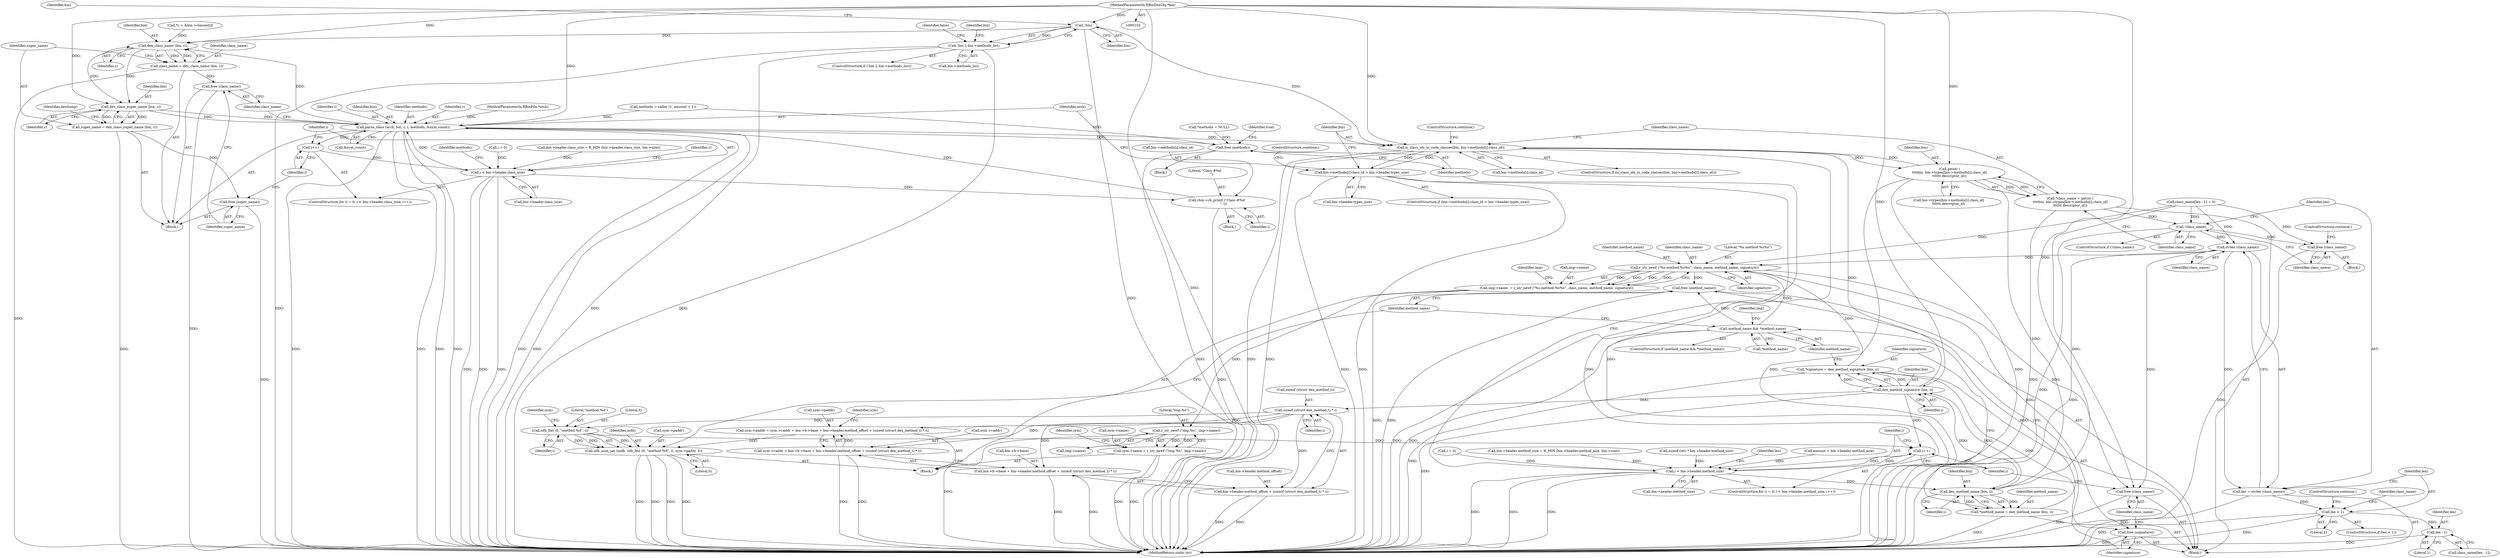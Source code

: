 digraph "0_radare2_ead645853a63bf83d8386702cad0cf23b31d7eeb@pointer" {
"1000123" [label="(Call,!bin)"];
"1000104" [label="(MethodParameterIn,RBinDexObj *bin)"];
"1000122" [label="(Call,!bin || bin->methods_list)"];
"1000346" [label="(Call,dex_class_name (bin, c))"];
"1000344" [label="(Call,class_name = dex_class_name (bin, c))"];
"1000368" [label="(Call,free (class_name))"];
"1000351" [label="(Call,dex_class_super_name (bin, c))"];
"1000349" [label="(Call,super_name = dex_class_super_name (bin, c))"];
"1000370" [label="(Call,free (super_name))"];
"1000360" [label="(Call,parse_class (arch, bin, c, i, methods, &sym_count))"];
"1000330" [label="(Call,i++)"];
"1000323" [label="(Call,i < bin->header.class_size)"];
"1000357" [label="(Call,rbin->cb_printf (\"Class #%d            -\n\", i))"];
"1000428" [label="(Call,is_class_idx_in_code_classes(bin, bin->methods[i].class_id))"];
"1000412" [label="(Call,bin->methods[i].class_id > bin->header.types_size)"];
"1000442" [label="(Call,getstr (\n\t\t\t\tbin, bin->types[bin->methods[i].class_id]\n\t\t\t\t\t\t.descriptor_id))"];
"1000440" [label="(Call,*class_name = getstr (\n\t\t\t\tbin, bin->types[bin->methods[i].class_id]\n\t\t\t\t\t\t.descriptor_id))"];
"1000458" [label="(Call,!class_name)"];
"1000461" [label="(Call,free (class_name))"];
"1000466" [label="(Call,strlen (class_name))"];
"1000464" [label="(Call,len = strlen (class_name))"];
"1000469" [label="(Call,len < 1)"];
"1000477" [label="(Call,len - 1)"];
"1000508" [label="(Call,r_str_newf (\"%s.method.%s%s\", class_name, method_name, signature))"];
"1000504" [label="(Call,imp->name  = r_str_newf (\"%s.method.%s%s\", class_name, method_name, signature))"];
"1000545" [label="(Call,r_str_newf (\"imp.%s\", imp->name))"];
"1000541" [label="(Call,sym->name = r_str_newf (\"imp.%s\", imp->name))"];
"1000607" [label="(Call,free (method_name))"];
"1000609" [label="(Call,free (signature))"];
"1000611" [label="(Call,free (class_name))"];
"1000484" [label="(Call,dex_method_name (bin, i))"];
"1000482" [label="(Call,*method_name = dex_method_name (bin, i))"];
"1000494" [label="(Call,method_name && *method_name)"];
"1000490" [label="(Call,dex_method_signature (bin, i))"];
"1000398" [label="(Call,i++)"];
"1000391" [label="(Call,i < bin->header.method_size)"];
"1000488" [label="(Call,*signature = dex_method_signature (bin, i))"];
"1000582" [label="(Call,sizeof (struct dex_method_t) * i)"];
"1000562" [label="(Call,sym->paddr = sym->vaddr = bin->b->base + bin->header.method_offset + (sizeof (struct dex_method_t) * i))"];
"1000597" [label="(Call,sdb_num_set (mdb, sdb_fmt (0, \"method.%d\", i), sym->paddr, 0))"];
"1000566" [label="(Call,sym->vaddr = bin->b->base + bin->header.method_offset + (sizeof (struct dex_method_t) * i))"];
"1000570" [label="(Call,bin->b->base + bin->header.method_offset + (sizeof (struct dex_method_t) * i))"];
"1000576" [label="(Call,bin->header.method_offset + (sizeof (struct dex_method_t) * i))"];
"1000599" [label="(Call,sdb_fmt (0, \"method.%d\", i))"];
"1000613" [label="(Call,free (methods))"];
"1000440" [label="(Call,*class_name = getstr (\n\t\t\t\tbin, bin->types[bin->methods[i].class_id]\n\t\t\t\t\t\t.descriptor_id))"];
"1000429" [label="(Identifier,bin)"];
"1000412" [label="(Call,bin->methods[i].class_id > bin->header.types_size)"];
"1000471" [label="(Literal,1)"];
"1000347" [label="(Identifier,bin)"];
"1000349" [label="(Call,super_name = dex_class_super_name (bin, c))"];
"1000323" [label="(Call,i < bin->header.class_size)"];
"1000124" [label="(Identifier,bin)"];
"1000413" [label="(Call,bin->methods[i].class_id)"];
"1000609" [label="(Call,free (signature))"];
"1000495" [label="(Identifier,method_name)"];
"1000585" [label="(Identifier,i)"];
"1000464" [label="(Call,len = strlen (class_name))"];
"1000617" [label="(MethodReturn,static int)"];
"1000602" [label="(Identifier,i)"];
"1000510" [label="(Identifier,class_name)"];
"1000332" [label="(Block,)"];
"1000470" [label="(Identifier,len)"];
"1000577" [label="(Call,bin->header.method_offset)"];
"1000357" [label="(Call,rbin->cb_printf (\"Class #%d            -\n\", i))"];
"1000388" [label="(Call,i = 0)"];
"1000583" [label="(Call,sizeof (struct dex_method_t))"];
"1000442" [label="(Call,getstr (\n\t\t\t\tbin, bin->types[bin->methods[i].class_id]\n\t\t\t\t\t\t.descriptor_id))"];
"1000601" [label="(Literal,\"method.%d\")"];
"1000351" [label="(Call,dex_class_super_name (bin, c))"];
"1000606" [label="(Literal,0)"];
"1000599" [label="(Call,sdb_fmt (0, \"method.%d\", i))"];
"1000444" [label="(Call,bin->types[bin->methods[i].class_id]\n\t\t\t\t\t\t.descriptor_id)"];
"1000336" [label="(Call,*c = &bin->classes[i])"];
"1000588" [label="(Identifier,sym)"];
"1000221" [label="(Call,bin->header.method_size = R_MIN (bin->header.method_size, bin->size))"];
"1000489" [label="(Identifier,signature)"];
"1000345" [label="(Identifier,class_name)"];
"1000509" [label="(Literal,\"%s.method.%s%s\")"];
"1000501" [label="(Identifier,imp)"];
"1000363" [label="(Identifier,c)"];
"1000353" [label="(Identifier,c)"];
"1000400" [label="(Block,)"];
"1000462" [label="(Identifier,class_name)"];
"1000289" [label="(Call,sizeof (int) * bin->header.method_size)"];
"1000475" [label="(Call,class_name[len - 1])"];
"1000393" [label="(Call,bin->header.method_size)"];
"1000477" [label="(Call,len - 1)"];
"1000493" [label="(ControlStructure,if (method_name && *method_name))"];
"1000598" [label="(Identifier,mdb)"];
"1000546" [label="(Literal,\"imp.%s\")"];
"1000430" [label="(Call,bin->methods[i].class_id)"];
"1000370" [label="(Call,free (super_name))"];
"1000330" [label="(Call,i++)"];
"1000610" [label="(Identifier,signature)"];
"1000391" [label="(Call,i < bin->header.method_size)"];
"1000460" [label="(Block,)"];
"1000126" [label="(Identifier,bin)"];
"1000505" [label="(Call,imp->name)"];
"1000563" [label="(Call,sym->paddr)"];
"1000600" [label="(Literal,0)"];
"1000355" [label="(Identifier,dexdump)"];
"1000427" [label="(ControlStructure,if (is_class_idx_in_code_classes(bin, bin->methods[i].class_id)))"];
"1000399" [label="(Identifier,i)"];
"1000468" [label="(ControlStructure,if (len < 1))"];
"1000597" [label="(Call,sdb_num_set (mdb, sdb_fmt (0, \"method.%d\", i), sym->paddr, 0))"];
"1000103" [label="(MethodParameterIn,RBinFile *arch)"];
"1000547" [label="(Call,imp->name)"];
"1000122" [label="(Call,!bin || bin->methods_list)"];
"1000545" [label="(Call,r_str_newf (\"imp.%s\", imp->name))"];
"1000567" [label="(Call,sym->vaddr)"];
"1000571" [label="(Call,bin->b->base)"];
"1000616" [label="(Identifier,true)"];
"1000348" [label="(Identifier,c)"];
"1000608" [label="(Identifier,method_name)"];
"1000490" [label="(Call,dex_method_signature (bin, i))"];
"1000485" [label="(Identifier,bin)"];
"1000469" [label="(Call,len < 1)"];
"1000364" [label="(Identifier,i)"];
"1000438" [label="(ControlStructure,continue;)"];
"1000368" [label="(Call,free (class_name))"];
"1000360" [label="(Call,parse_class (arch, bin, c, i, methods, &sym_count))"];
"1000362" [label="(Identifier,bin)"];
"1000607" [label="(Call,free (method_name))"];
"1000496" [label="(Call,*method_name)"];
"1000130" [label="(Identifier,false)"];
"1000236" [label="(Call,bin->header.class_size = R_MIN (bin->header.class_size, bin->size))"];
"1000482" [label="(Call,*method_name = dex_method_name (bin, i))"];
"1000123" [label="(Call,!bin)"];
"1000483" [label="(Identifier,method_name)"];
"1000398" [label="(Call,i++)"];
"1000492" [label="(Identifier,i)"];
"1000570" [label="(Call,bin->b->base + bin->header.method_offset + (sizeof (struct dex_method_t) * i))"];
"1000613" [label="(Call,free (methods))"];
"1000476" [label="(Identifier,class_name)"];
"1000512" [label="(Identifier,signature)"];
"1000465" [label="(Identifier,len)"];
"1000604" [label="(Identifier,sym)"];
"1000474" [label="(Call,class_name[len - 1] = 0)"];
"1000420" [label="(Call,bin->header.types_size)"];
"1000498" [label="(Block,)"];
"1000611" [label="(Call,free (class_name))"];
"1000133" [label="(Identifier,bin)"];
"1000411" [label="(ControlStructure,if (bin->methods[i].class_id > bin->header.types_size))"];
"1000484" [label="(Call,dex_method_name (bin, i))"];
"1000369" [label="(Identifier,class_name)"];
"1000614" [label="(Identifier,methods)"];
"1000612" [label="(Identifier,class_name)"];
"1000504" [label="(Call,imp->name  = r_str_newf (\"%s.method.%s%s\", class_name, method_name, signature))"];
"1000387" [label="(ControlStructure,for (i = 0; i < bin->header.method_size; i++))"];
"1000114" [label="(Call,*methods = NULL)"];
"1000392" [label="(Identifier,i)"];
"1000337" [label="(Identifier,c)"];
"1000461" [label="(Call,free (class_name))"];
"1000443" [label="(Identifier,bin)"];
"1000582" [label="(Call,sizeof (struct dex_method_t) * i)"];
"1000104" [label="(MethodParameterIn,RBinDexObj *bin)"];
"1000312" [label="(Call,methods = calloc (1, amount + 1))"];
"1000403" [label="(Identifier,len)"];
"1000491" [label="(Identifier,bin)"];
"1000479" [label="(Literal,1)"];
"1000463" [label="(ControlStructure,continue;)"];
"1000325" [label="(Call,bin->header.class_size)"];
"1000508" [label="(Call,r_str_newf (\"%s.method.%s%s\", class_name, method_name, signature))"];
"1000441" [label="(Identifier,class_name)"];
"1000426" [label="(ControlStructure,continue;)"];
"1000466" [label="(Call,strlen (class_name))"];
"1000324" [label="(Identifier,i)"];
"1000358" [label="(Literal,\"Class #%d            -\n\")"];
"1000356" [label="(Block,)"];
"1000374" [label="(Block,)"];
"1000302" [label="(Call,amount < bin->header.method_size)"];
"1000459" [label="(Identifier,class_name)"];
"1000473" [label="(ControlStructure,continue;)"];
"1000467" [label="(Identifier,class_name)"];
"1000541" [label="(Call,sym->name = r_str_newf (\"imp.%s\", imp->name))"];
"1000121" [label="(ControlStructure,if (!bin || bin->methods_list))"];
"1000365" [label="(Identifier,methods)"];
"1000373" [label="(Identifier,methods)"];
"1000552" [label="(Identifier,sym)"];
"1000428" [label="(Call,is_class_idx_in_code_classes(bin, bin->methods[i].class_id))"];
"1000542" [label="(Call,sym->name)"];
"1000515" [label="(Identifier,imp)"];
"1000331" [label="(Identifier,i)"];
"1000125" [label="(Call,bin->methods_list)"];
"1000478" [label="(Identifier,len)"];
"1000603" [label="(Call,sym->paddr)"];
"1000458" [label="(Call,!class_name)"];
"1000371" [label="(Identifier,super_name)"];
"1000350" [label="(Identifier,super_name)"];
"1000457" [label="(ControlStructure,if (!class_name))"];
"1000359" [label="(Identifier,i)"];
"1000576" [label="(Call,bin->header.method_offset + (sizeof (struct dex_method_t) * i))"];
"1000488" [label="(Call,*signature = dex_method_signature (bin, i))"];
"1000511" [label="(Identifier,method_name)"];
"1000486" [label="(Identifier,i)"];
"1000319" [label="(ControlStructure,for (i = 0; i < bin->header.class_size; i++))"];
"1000352" [label="(Identifier,bin)"];
"1000346" [label="(Call,dex_class_name (bin, c))"];
"1000361" [label="(Identifier,arch)"];
"1000494" [label="(Call,method_name && *method_name)"];
"1000562" [label="(Call,sym->paddr = sym->vaddr = bin->b->base + bin->header.method_offset + (sizeof (struct dex_method_t) * i))"];
"1000566" [label="(Call,sym->vaddr = bin->b->base + bin->header.method_offset + (sizeof (struct dex_method_t) * i))"];
"1000366" [label="(Call,&sym_count)"];
"1000344" [label="(Call,class_name = dex_class_name (bin, c))"];
"1000320" [label="(Call,i = 0)"];
"1000123" -> "1000122"  [label="AST: "];
"1000123" -> "1000124"  [label="CFG: "];
"1000124" -> "1000123"  [label="AST: "];
"1000126" -> "1000123"  [label="CFG: "];
"1000122" -> "1000123"  [label="CFG: "];
"1000123" -> "1000617"  [label="DDG: "];
"1000123" -> "1000122"  [label="DDG: "];
"1000104" -> "1000123"  [label="DDG: "];
"1000123" -> "1000346"  [label="DDG: "];
"1000123" -> "1000428"  [label="DDG: "];
"1000104" -> "1000102"  [label="AST: "];
"1000104" -> "1000617"  [label="DDG: "];
"1000104" -> "1000346"  [label="DDG: "];
"1000104" -> "1000351"  [label="DDG: "];
"1000104" -> "1000360"  [label="DDG: "];
"1000104" -> "1000428"  [label="DDG: "];
"1000104" -> "1000442"  [label="DDG: "];
"1000104" -> "1000484"  [label="DDG: "];
"1000104" -> "1000490"  [label="DDG: "];
"1000122" -> "1000121"  [label="AST: "];
"1000122" -> "1000125"  [label="CFG: "];
"1000125" -> "1000122"  [label="AST: "];
"1000130" -> "1000122"  [label="CFG: "];
"1000133" -> "1000122"  [label="CFG: "];
"1000122" -> "1000617"  [label="DDG: "];
"1000122" -> "1000617"  [label="DDG: "];
"1000122" -> "1000617"  [label="DDG: "];
"1000346" -> "1000344"  [label="AST: "];
"1000346" -> "1000348"  [label="CFG: "];
"1000347" -> "1000346"  [label="AST: "];
"1000348" -> "1000346"  [label="AST: "];
"1000344" -> "1000346"  [label="CFG: "];
"1000346" -> "1000344"  [label="DDG: "];
"1000346" -> "1000344"  [label="DDG: "];
"1000360" -> "1000346"  [label="DDG: "];
"1000336" -> "1000346"  [label="DDG: "];
"1000346" -> "1000351"  [label="DDG: "];
"1000346" -> "1000351"  [label="DDG: "];
"1000344" -> "1000332"  [label="AST: "];
"1000345" -> "1000344"  [label="AST: "];
"1000350" -> "1000344"  [label="CFG: "];
"1000344" -> "1000617"  [label="DDG: "];
"1000344" -> "1000368"  [label="DDG: "];
"1000368" -> "1000332"  [label="AST: "];
"1000368" -> "1000369"  [label="CFG: "];
"1000369" -> "1000368"  [label="AST: "];
"1000371" -> "1000368"  [label="CFG: "];
"1000368" -> "1000617"  [label="DDG: "];
"1000351" -> "1000349"  [label="AST: "];
"1000351" -> "1000353"  [label="CFG: "];
"1000352" -> "1000351"  [label="AST: "];
"1000353" -> "1000351"  [label="AST: "];
"1000349" -> "1000351"  [label="CFG: "];
"1000351" -> "1000349"  [label="DDG: "];
"1000351" -> "1000349"  [label="DDG: "];
"1000351" -> "1000360"  [label="DDG: "];
"1000351" -> "1000360"  [label="DDG: "];
"1000349" -> "1000332"  [label="AST: "];
"1000350" -> "1000349"  [label="AST: "];
"1000355" -> "1000349"  [label="CFG: "];
"1000349" -> "1000617"  [label="DDG: "];
"1000349" -> "1000370"  [label="DDG: "];
"1000370" -> "1000332"  [label="AST: "];
"1000370" -> "1000371"  [label="CFG: "];
"1000371" -> "1000370"  [label="AST: "];
"1000331" -> "1000370"  [label="CFG: "];
"1000370" -> "1000617"  [label="DDG: "];
"1000360" -> "1000332"  [label="AST: "];
"1000360" -> "1000366"  [label="CFG: "];
"1000361" -> "1000360"  [label="AST: "];
"1000362" -> "1000360"  [label="AST: "];
"1000363" -> "1000360"  [label="AST: "];
"1000364" -> "1000360"  [label="AST: "];
"1000365" -> "1000360"  [label="AST: "];
"1000366" -> "1000360"  [label="AST: "];
"1000369" -> "1000360"  [label="CFG: "];
"1000360" -> "1000617"  [label="DDG: "];
"1000360" -> "1000617"  [label="DDG: "];
"1000360" -> "1000617"  [label="DDG: "];
"1000360" -> "1000617"  [label="DDG: "];
"1000360" -> "1000617"  [label="DDG: "];
"1000360" -> "1000617"  [label="DDG: "];
"1000360" -> "1000330"  [label="DDG: "];
"1000103" -> "1000360"  [label="DDG: "];
"1000323" -> "1000360"  [label="DDG: "];
"1000357" -> "1000360"  [label="DDG: "];
"1000312" -> "1000360"  [label="DDG: "];
"1000360" -> "1000428"  [label="DDG: "];
"1000360" -> "1000613"  [label="DDG: "];
"1000330" -> "1000319"  [label="AST: "];
"1000330" -> "1000331"  [label="CFG: "];
"1000331" -> "1000330"  [label="AST: "];
"1000324" -> "1000330"  [label="CFG: "];
"1000330" -> "1000323"  [label="DDG: "];
"1000323" -> "1000319"  [label="AST: "];
"1000323" -> "1000325"  [label="CFG: "];
"1000324" -> "1000323"  [label="AST: "];
"1000325" -> "1000323"  [label="AST: "];
"1000337" -> "1000323"  [label="CFG: "];
"1000373" -> "1000323"  [label="CFG: "];
"1000323" -> "1000617"  [label="DDG: "];
"1000323" -> "1000617"  [label="DDG: "];
"1000323" -> "1000617"  [label="DDG: "];
"1000320" -> "1000323"  [label="DDG: "];
"1000236" -> "1000323"  [label="DDG: "];
"1000323" -> "1000357"  [label="DDG: "];
"1000357" -> "1000356"  [label="AST: "];
"1000357" -> "1000359"  [label="CFG: "];
"1000358" -> "1000357"  [label="AST: "];
"1000359" -> "1000357"  [label="AST: "];
"1000361" -> "1000357"  [label="CFG: "];
"1000357" -> "1000617"  [label="DDG: "];
"1000428" -> "1000427"  [label="AST: "];
"1000428" -> "1000430"  [label="CFG: "];
"1000429" -> "1000428"  [label="AST: "];
"1000430" -> "1000428"  [label="AST: "];
"1000438" -> "1000428"  [label="CFG: "];
"1000441" -> "1000428"  [label="CFG: "];
"1000428" -> "1000617"  [label="DDG: "];
"1000428" -> "1000617"  [label="DDG: "];
"1000428" -> "1000617"  [label="DDG: "];
"1000428" -> "1000412"  [label="DDG: "];
"1000442" -> "1000428"  [label="DDG: "];
"1000490" -> "1000428"  [label="DDG: "];
"1000412" -> "1000428"  [label="DDG: "];
"1000428" -> "1000442"  [label="DDG: "];
"1000412" -> "1000411"  [label="AST: "];
"1000412" -> "1000420"  [label="CFG: "];
"1000413" -> "1000412"  [label="AST: "];
"1000420" -> "1000412"  [label="AST: "];
"1000426" -> "1000412"  [label="CFG: "];
"1000429" -> "1000412"  [label="CFG: "];
"1000412" -> "1000617"  [label="DDG: "];
"1000412" -> "1000617"  [label="DDG: "];
"1000412" -> "1000617"  [label="DDG: "];
"1000442" -> "1000440"  [label="AST: "];
"1000442" -> "1000444"  [label="CFG: "];
"1000443" -> "1000442"  [label="AST: "];
"1000444" -> "1000442"  [label="AST: "];
"1000440" -> "1000442"  [label="CFG: "];
"1000442" -> "1000617"  [label="DDG: "];
"1000442" -> "1000617"  [label="DDG: "];
"1000442" -> "1000440"  [label="DDG: "];
"1000442" -> "1000440"  [label="DDG: "];
"1000442" -> "1000484"  [label="DDG: "];
"1000440" -> "1000400"  [label="AST: "];
"1000441" -> "1000440"  [label="AST: "];
"1000459" -> "1000440"  [label="CFG: "];
"1000440" -> "1000617"  [label="DDG: "];
"1000440" -> "1000458"  [label="DDG: "];
"1000458" -> "1000457"  [label="AST: "];
"1000458" -> "1000459"  [label="CFG: "];
"1000459" -> "1000458"  [label="AST: "];
"1000462" -> "1000458"  [label="CFG: "];
"1000465" -> "1000458"  [label="CFG: "];
"1000458" -> "1000617"  [label="DDG: "];
"1000474" -> "1000458"  [label="DDG: "];
"1000458" -> "1000461"  [label="DDG: "];
"1000458" -> "1000466"  [label="DDG: "];
"1000461" -> "1000460"  [label="AST: "];
"1000461" -> "1000462"  [label="CFG: "];
"1000462" -> "1000461"  [label="AST: "];
"1000463" -> "1000461"  [label="CFG: "];
"1000461" -> "1000617"  [label="DDG: "];
"1000474" -> "1000461"  [label="DDG: "];
"1000466" -> "1000464"  [label="AST: "];
"1000466" -> "1000467"  [label="CFG: "];
"1000467" -> "1000466"  [label="AST: "];
"1000464" -> "1000466"  [label="CFG: "];
"1000466" -> "1000617"  [label="DDG: "];
"1000466" -> "1000464"  [label="DDG: "];
"1000474" -> "1000466"  [label="DDG: "];
"1000466" -> "1000508"  [label="DDG: "];
"1000466" -> "1000611"  [label="DDG: "];
"1000464" -> "1000400"  [label="AST: "];
"1000465" -> "1000464"  [label="AST: "];
"1000470" -> "1000464"  [label="CFG: "];
"1000464" -> "1000617"  [label="DDG: "];
"1000464" -> "1000469"  [label="DDG: "];
"1000469" -> "1000468"  [label="AST: "];
"1000469" -> "1000471"  [label="CFG: "];
"1000470" -> "1000469"  [label="AST: "];
"1000471" -> "1000469"  [label="AST: "];
"1000473" -> "1000469"  [label="CFG: "];
"1000476" -> "1000469"  [label="CFG: "];
"1000469" -> "1000617"  [label="DDG: "];
"1000469" -> "1000617"  [label="DDG: "];
"1000469" -> "1000477"  [label="DDG: "];
"1000477" -> "1000475"  [label="AST: "];
"1000477" -> "1000479"  [label="CFG: "];
"1000478" -> "1000477"  [label="AST: "];
"1000479" -> "1000477"  [label="AST: "];
"1000475" -> "1000477"  [label="CFG: "];
"1000477" -> "1000617"  [label="DDG: "];
"1000508" -> "1000504"  [label="AST: "];
"1000508" -> "1000512"  [label="CFG: "];
"1000509" -> "1000508"  [label="AST: "];
"1000510" -> "1000508"  [label="AST: "];
"1000511" -> "1000508"  [label="AST: "];
"1000512" -> "1000508"  [label="AST: "];
"1000504" -> "1000508"  [label="CFG: "];
"1000508" -> "1000504"  [label="DDG: "];
"1000508" -> "1000504"  [label="DDG: "];
"1000508" -> "1000504"  [label="DDG: "];
"1000508" -> "1000504"  [label="DDG: "];
"1000474" -> "1000508"  [label="DDG: "];
"1000494" -> "1000508"  [label="DDG: "];
"1000488" -> "1000508"  [label="DDG: "];
"1000508" -> "1000607"  [label="DDG: "];
"1000508" -> "1000609"  [label="DDG: "];
"1000508" -> "1000611"  [label="DDG: "];
"1000504" -> "1000498"  [label="AST: "];
"1000505" -> "1000504"  [label="AST: "];
"1000515" -> "1000504"  [label="CFG: "];
"1000504" -> "1000617"  [label="DDG: "];
"1000504" -> "1000545"  [label="DDG: "];
"1000545" -> "1000541"  [label="AST: "];
"1000545" -> "1000547"  [label="CFG: "];
"1000546" -> "1000545"  [label="AST: "];
"1000547" -> "1000545"  [label="AST: "];
"1000541" -> "1000545"  [label="CFG: "];
"1000545" -> "1000617"  [label="DDG: "];
"1000545" -> "1000541"  [label="DDG: "];
"1000545" -> "1000541"  [label="DDG: "];
"1000541" -> "1000498"  [label="AST: "];
"1000542" -> "1000541"  [label="AST: "];
"1000552" -> "1000541"  [label="CFG: "];
"1000541" -> "1000617"  [label="DDG: "];
"1000541" -> "1000617"  [label="DDG: "];
"1000607" -> "1000400"  [label="AST: "];
"1000607" -> "1000608"  [label="CFG: "];
"1000608" -> "1000607"  [label="AST: "];
"1000610" -> "1000607"  [label="CFG: "];
"1000607" -> "1000617"  [label="DDG: "];
"1000494" -> "1000607"  [label="DDG: "];
"1000609" -> "1000400"  [label="AST: "];
"1000609" -> "1000610"  [label="CFG: "];
"1000610" -> "1000609"  [label="AST: "];
"1000612" -> "1000609"  [label="CFG: "];
"1000609" -> "1000617"  [label="DDG: "];
"1000488" -> "1000609"  [label="DDG: "];
"1000611" -> "1000400"  [label="AST: "];
"1000611" -> "1000612"  [label="CFG: "];
"1000612" -> "1000611"  [label="AST: "];
"1000399" -> "1000611"  [label="CFG: "];
"1000611" -> "1000617"  [label="DDG: "];
"1000474" -> "1000611"  [label="DDG: "];
"1000484" -> "1000482"  [label="AST: "];
"1000484" -> "1000486"  [label="CFG: "];
"1000485" -> "1000484"  [label="AST: "];
"1000486" -> "1000484"  [label="AST: "];
"1000482" -> "1000484"  [label="CFG: "];
"1000484" -> "1000482"  [label="DDG: "];
"1000484" -> "1000482"  [label="DDG: "];
"1000391" -> "1000484"  [label="DDG: "];
"1000484" -> "1000490"  [label="DDG: "];
"1000484" -> "1000490"  [label="DDG: "];
"1000482" -> "1000400"  [label="AST: "];
"1000483" -> "1000482"  [label="AST: "];
"1000489" -> "1000482"  [label="CFG: "];
"1000482" -> "1000617"  [label="DDG: "];
"1000482" -> "1000494"  [label="DDG: "];
"1000494" -> "1000493"  [label="AST: "];
"1000494" -> "1000495"  [label="CFG: "];
"1000494" -> "1000496"  [label="CFG: "];
"1000495" -> "1000494"  [label="AST: "];
"1000496" -> "1000494"  [label="AST: "];
"1000501" -> "1000494"  [label="CFG: "];
"1000608" -> "1000494"  [label="CFG: "];
"1000494" -> "1000617"  [label="DDG: "];
"1000494" -> "1000617"  [label="DDG: "];
"1000490" -> "1000488"  [label="AST: "];
"1000490" -> "1000492"  [label="CFG: "];
"1000491" -> "1000490"  [label="AST: "];
"1000492" -> "1000490"  [label="AST: "];
"1000488" -> "1000490"  [label="CFG: "];
"1000490" -> "1000617"  [label="DDG: "];
"1000490" -> "1000398"  [label="DDG: "];
"1000490" -> "1000488"  [label="DDG: "];
"1000490" -> "1000488"  [label="DDG: "];
"1000490" -> "1000582"  [label="DDG: "];
"1000398" -> "1000387"  [label="AST: "];
"1000398" -> "1000399"  [label="CFG: "];
"1000399" -> "1000398"  [label="AST: "];
"1000392" -> "1000398"  [label="CFG: "];
"1000398" -> "1000391"  [label="DDG: "];
"1000391" -> "1000398"  [label="DDG: "];
"1000599" -> "1000398"  [label="DDG: "];
"1000391" -> "1000387"  [label="AST: "];
"1000391" -> "1000393"  [label="CFG: "];
"1000392" -> "1000391"  [label="AST: "];
"1000393" -> "1000391"  [label="AST: "];
"1000403" -> "1000391"  [label="CFG: "];
"1000614" -> "1000391"  [label="CFG: "];
"1000391" -> "1000617"  [label="DDG: "];
"1000391" -> "1000617"  [label="DDG: "];
"1000391" -> "1000617"  [label="DDG: "];
"1000388" -> "1000391"  [label="DDG: "];
"1000289" -> "1000391"  [label="DDG: "];
"1000302" -> "1000391"  [label="DDG: "];
"1000221" -> "1000391"  [label="DDG: "];
"1000488" -> "1000400"  [label="AST: "];
"1000489" -> "1000488"  [label="AST: "];
"1000495" -> "1000488"  [label="CFG: "];
"1000488" -> "1000617"  [label="DDG: "];
"1000582" -> "1000576"  [label="AST: "];
"1000582" -> "1000585"  [label="CFG: "];
"1000583" -> "1000582"  [label="AST: "];
"1000585" -> "1000582"  [label="AST: "];
"1000576" -> "1000582"  [label="CFG: "];
"1000582" -> "1000562"  [label="DDG: "];
"1000582" -> "1000566"  [label="DDG: "];
"1000582" -> "1000570"  [label="DDG: "];
"1000582" -> "1000576"  [label="DDG: "];
"1000582" -> "1000599"  [label="DDG: "];
"1000562" -> "1000498"  [label="AST: "];
"1000562" -> "1000566"  [label="CFG: "];
"1000563" -> "1000562"  [label="AST: "];
"1000566" -> "1000562"  [label="AST: "];
"1000588" -> "1000562"  [label="CFG: "];
"1000566" -> "1000562"  [label="DDG: "];
"1000562" -> "1000597"  [label="DDG: "];
"1000597" -> "1000498"  [label="AST: "];
"1000597" -> "1000606"  [label="CFG: "];
"1000598" -> "1000597"  [label="AST: "];
"1000599" -> "1000597"  [label="AST: "];
"1000603" -> "1000597"  [label="AST: "];
"1000606" -> "1000597"  [label="AST: "];
"1000608" -> "1000597"  [label="CFG: "];
"1000597" -> "1000617"  [label="DDG: "];
"1000597" -> "1000617"  [label="DDG: "];
"1000597" -> "1000617"  [label="DDG: "];
"1000597" -> "1000617"  [label="DDG: "];
"1000599" -> "1000597"  [label="DDG: "];
"1000599" -> "1000597"  [label="DDG: "];
"1000599" -> "1000597"  [label="DDG: "];
"1000566" -> "1000570"  [label="CFG: "];
"1000567" -> "1000566"  [label="AST: "];
"1000570" -> "1000566"  [label="AST: "];
"1000566" -> "1000617"  [label="DDG: "];
"1000566" -> "1000617"  [label="DDG: "];
"1000570" -> "1000576"  [label="CFG: "];
"1000571" -> "1000570"  [label="AST: "];
"1000576" -> "1000570"  [label="AST: "];
"1000570" -> "1000617"  [label="DDG: "];
"1000570" -> "1000617"  [label="DDG: "];
"1000577" -> "1000576"  [label="AST: "];
"1000576" -> "1000617"  [label="DDG: "];
"1000576" -> "1000617"  [label="DDG: "];
"1000599" -> "1000602"  [label="CFG: "];
"1000600" -> "1000599"  [label="AST: "];
"1000601" -> "1000599"  [label="AST: "];
"1000602" -> "1000599"  [label="AST: "];
"1000604" -> "1000599"  [label="CFG: "];
"1000613" -> "1000374"  [label="AST: "];
"1000613" -> "1000614"  [label="CFG: "];
"1000614" -> "1000613"  [label="AST: "];
"1000616" -> "1000613"  [label="CFG: "];
"1000613" -> "1000617"  [label="DDG: "];
"1000312" -> "1000613"  [label="DDG: "];
"1000114" -> "1000613"  [label="DDG: "];
}
